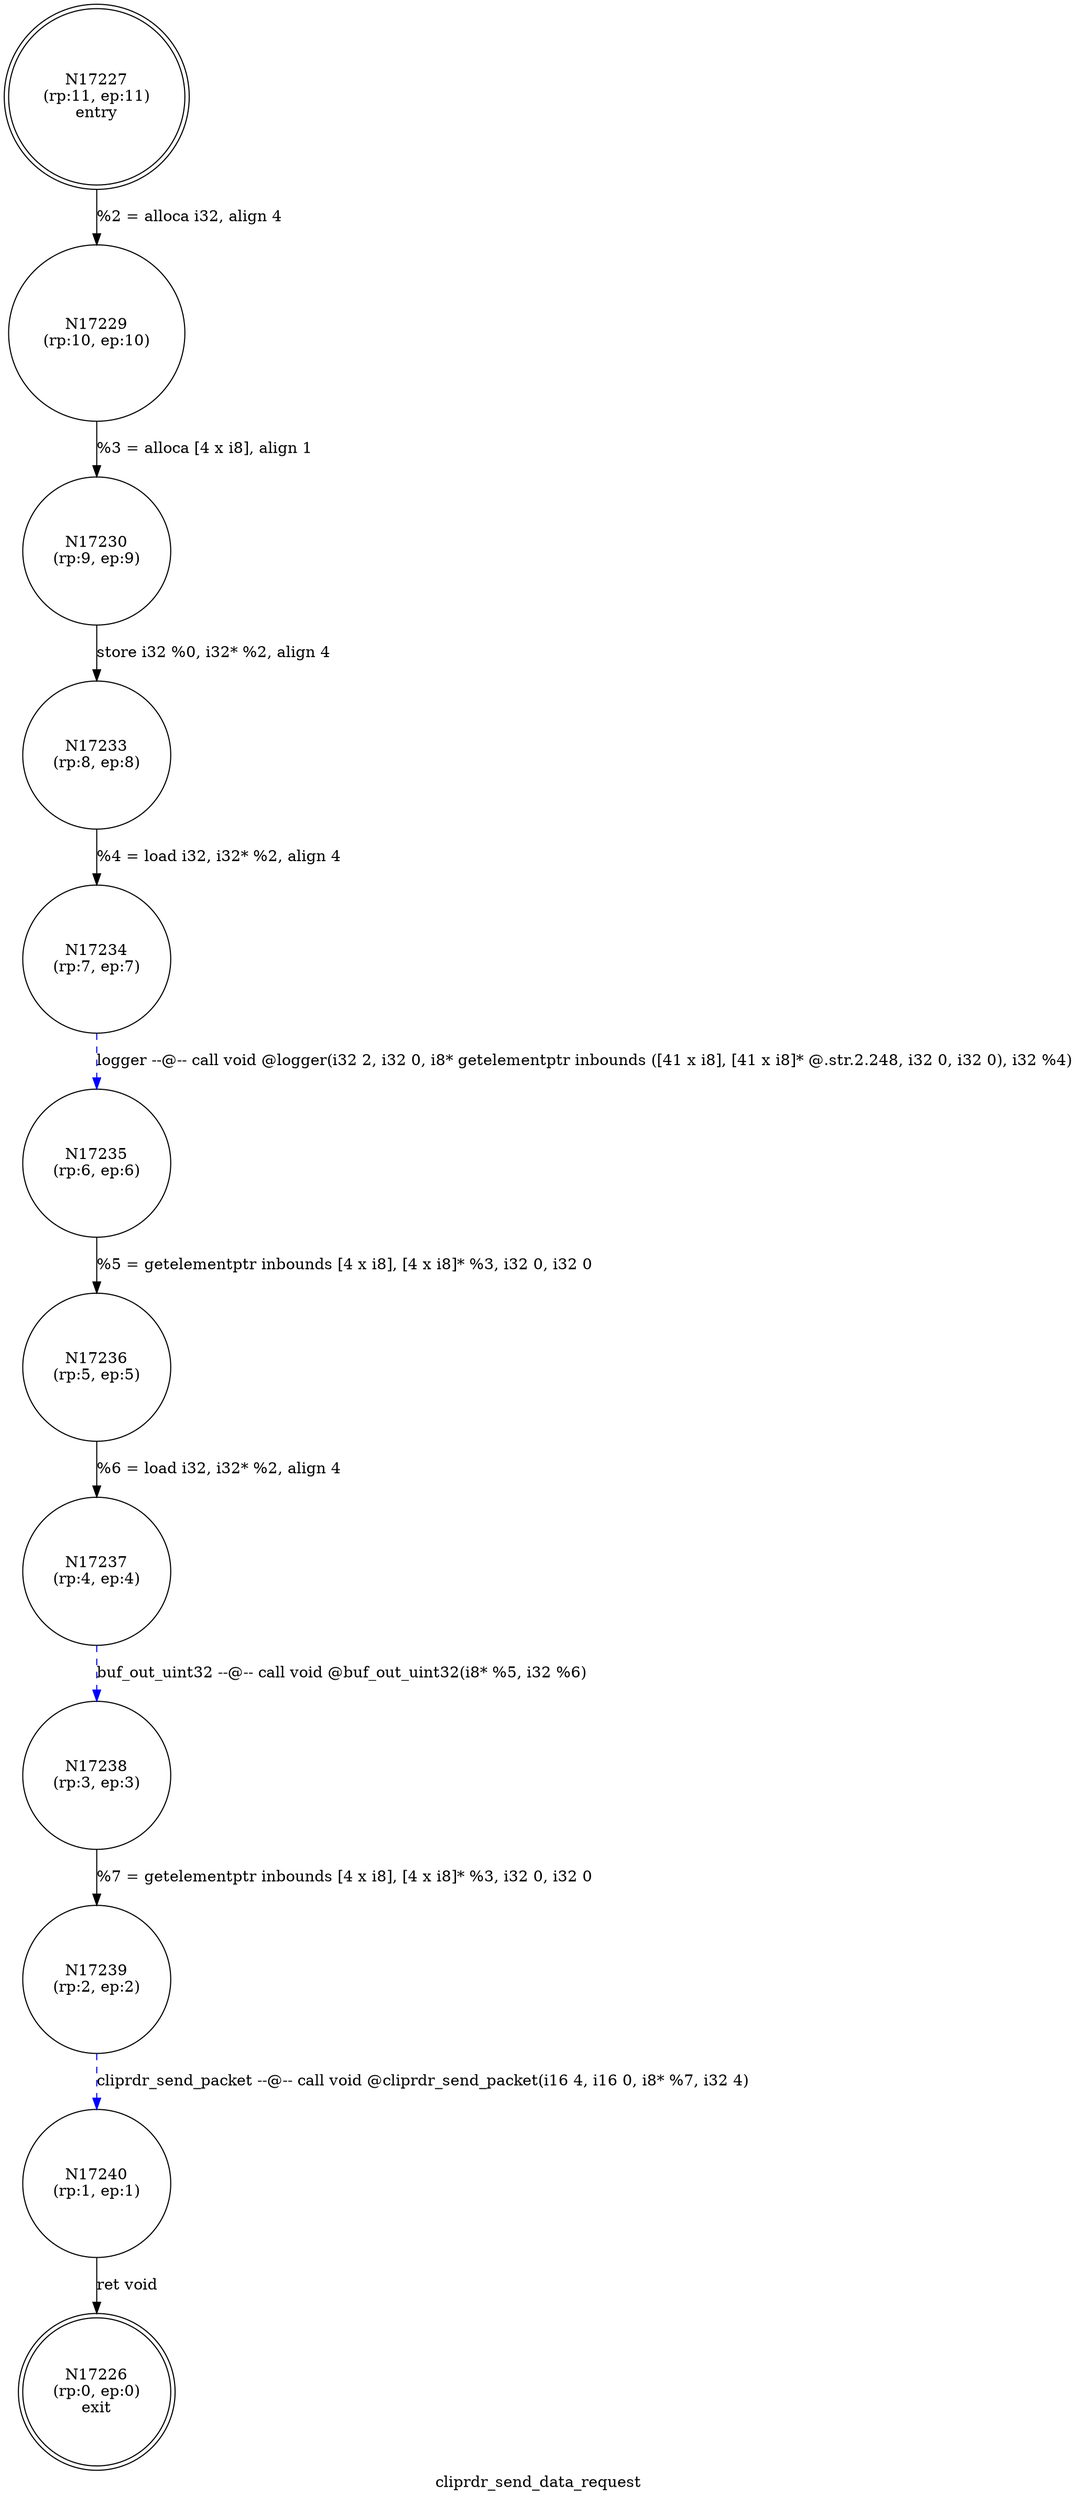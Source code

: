 digraph cliprdr_send_data_request {
label="cliprdr_send_data_request"
17226 [label="N17226\n(rp:0, ep:0)\nexit", shape="doublecircle"]
17227 [label="N17227\n(rp:11, ep:11)\nentry", shape="doublecircle"]
17227 -> 17229 [label="%2 = alloca i32, align 4"]
17229 [label="N17229\n(rp:10, ep:10)", shape="circle"]
17229 -> 17230 [label="%3 = alloca [4 x i8], align 1"]
17230 [label="N17230\n(rp:9, ep:9)", shape="circle"]
17230 -> 17233 [label="store i32 %0, i32* %2, align 4"]
17233 [label="N17233\n(rp:8, ep:8)", shape="circle"]
17233 -> 17234 [label="%4 = load i32, i32* %2, align 4"]
17234 [label="N17234\n(rp:7, ep:7)", shape="circle"]
17234 -> 17235 [label="logger --@-- call void @logger(i32 2, i32 0, i8* getelementptr inbounds ([41 x i8], [41 x i8]* @.str.2.248, i32 0, i32 0), i32 %4)", style="dashed", color="blue"]
17235 [label="N17235\n(rp:6, ep:6)", shape="circle"]
17235 -> 17236 [label="%5 = getelementptr inbounds [4 x i8], [4 x i8]* %3, i32 0, i32 0"]
17236 [label="N17236\n(rp:5, ep:5)", shape="circle"]
17236 -> 17237 [label="%6 = load i32, i32* %2, align 4"]
17237 [label="N17237\n(rp:4, ep:4)", shape="circle"]
17237 -> 17238 [label="buf_out_uint32 --@-- call void @buf_out_uint32(i8* %5, i32 %6)", style="dashed", color="blue"]
17238 [label="N17238\n(rp:3, ep:3)", shape="circle"]
17238 -> 17239 [label="%7 = getelementptr inbounds [4 x i8], [4 x i8]* %3, i32 0, i32 0"]
17239 [label="N17239\n(rp:2, ep:2)", shape="circle"]
17239 -> 17240 [label="cliprdr_send_packet --@-- call void @cliprdr_send_packet(i16 4, i16 0, i8* %7, i32 4)", style="dashed", color="blue"]
17240 [label="N17240\n(rp:1, ep:1)", shape="circle"]
17240 -> 17226 [label="ret void"]
}
